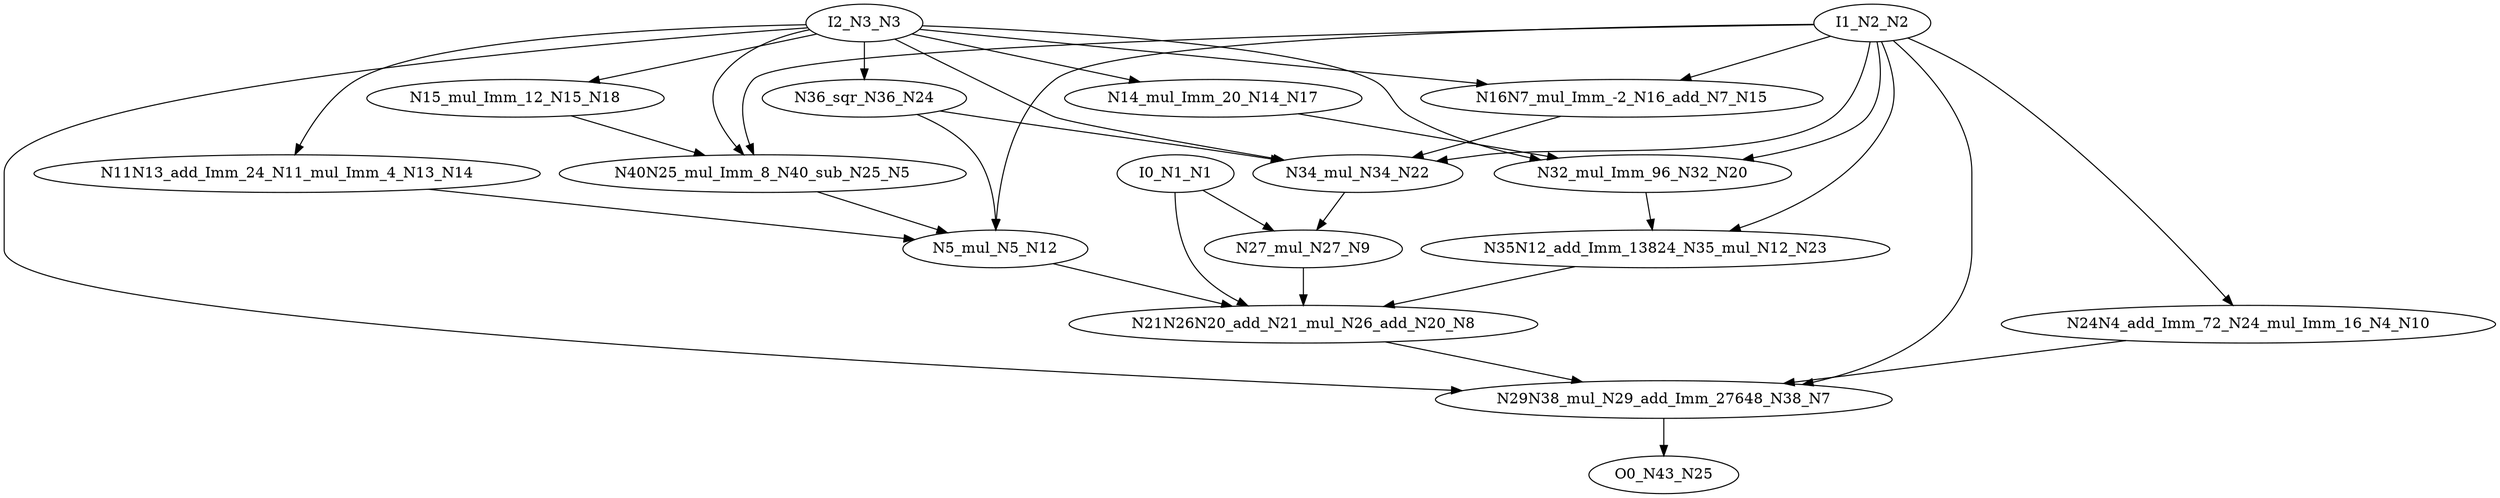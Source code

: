 digraph graphname {
N23 [color="black", ntype="operation", label="N35N12_add_Imm_13824_N35_mul_N12_N23"];
N22 [color="black", ntype="operation", label="N34_mul_N34_N22"];
N20 [color="black", ntype="operation", label="N32_mul_Imm_96_N32_N20"];
N25 [color="black", ntype="outvar", label="O0_N43_N25"];
N24 [color="black", ntype="operation", label="N36_sqr_N36_N24"];
N8 [color="black", ntype="operation", label="N21N26N20_add_N21_mul_N26_add_N20_N8"];
N9 [color="black", ntype="operation", label="N27_mul_N27_N9"];
N1 [color="black", ntype="invar", label="I0_N1_N1"];
N2 [color="black", ntype="invar", label="I1_N2_N2"];
N3 [color="black", ntype="invar", label="I2_N3_N3"];
N5 [color="black", ntype="operation", label="N40N25_mul_Imm_8_N40_sub_N25_N5"];
N7 [color="black", ntype="operation", label="N29N38_mul_N29_add_Imm_27648_N38_N7"];
N12 [color="black", ntype="operation", label="N5_mul_N5_N12"];
N10 [color="black", ntype="operation", label="N24N4_add_Imm_72_N24_mul_Imm_16_N4_N10"];
N17 [color="black", ntype="operation", label="N14_mul_Imm_20_N14_N17"];
N14 [color="black", ntype="operation", label="N11N13_add_Imm_24_N11_mul_Imm_4_N13_N14"];
N15 [color="black", ntype="operation", label="N16N7_mul_Imm_-2_N16_add_N7_N15"];
N18 [color="black", ntype="operation", label="N15_mul_Imm_12_N15_N18"];
N23 -> N8;
N22 -> N9;
N20 -> N23;
N24 -> N12;
N24 -> N22;
N8 -> N7;
N9 -> N8;
N1 -> N9;
N1 -> N8;
N2 -> N10;
N2 -> N5;
N2 -> N22;
N2 -> N15;
N2 -> N23;
N2 -> N20;
N2 -> N7;
N2 -> N12;
N3 -> N7;
N3 -> N18;
N3 -> N15;
N3 -> N24;
N3 -> N14;
N3 -> N20;
N3 -> N17;
N3 -> N22;
N3 -> N5;
N5 -> N12;
N7 -> N25;
N12 -> N8;
N10 -> N7;
N17 -> N20;
N14 -> N12;
N15 -> N22;
N18 -> N5;
}
